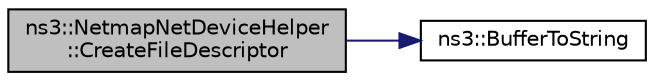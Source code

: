 digraph "ns3::NetmapNetDeviceHelper::CreateFileDescriptor"
{
 // LATEX_PDF_SIZE
  edge [fontname="Helvetica",fontsize="10",labelfontname="Helvetica",labelfontsize="10"];
  node [fontname="Helvetica",fontsize="10",shape=record];
  rankdir="LR";
  Node1 [label="ns3::NetmapNetDeviceHelper\l::CreateFileDescriptor",height=0.2,width=0.4,color="black", fillcolor="grey75", style="filled", fontcolor="black",tooltip="Call out to a separate process running as suid root in order to get a raw socket."];
  Node1 -> Node2 [color="midnightblue",fontsize="10",style="solid",fontname="Helvetica"];
  Node2 [label="ns3::BufferToString",height=0.2,width=0.4,color="black", fillcolor="white", style="filled",URL="$namespacens3.html#a97907497171f00140c77ed054e3baad6",tooltip="Convert a byte buffer to a string containing a hex representation of the buffer."];
}
